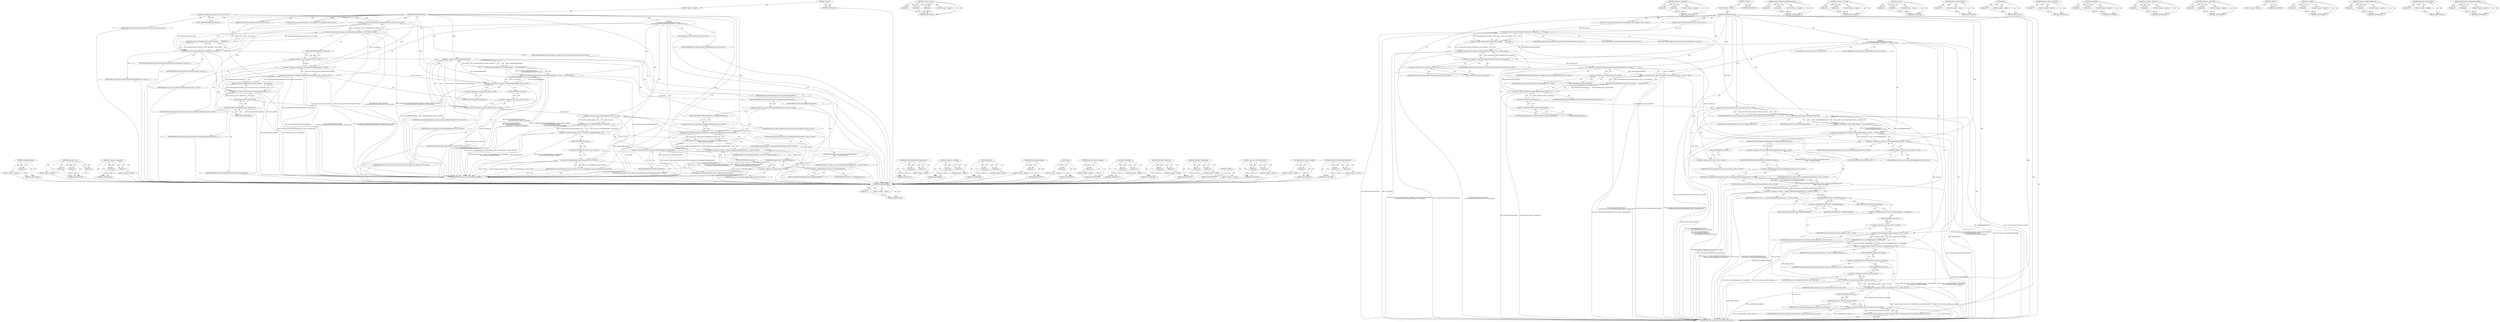 digraph "WebContents.FromRenderFrameHost" {
vulnerable_184 [label=<(METHOD,GetBubbleManager)>];
vulnerable_185 [label=<(PARAM,p1)>];
vulnerable_186 [label=<(BLOCK,&lt;empty&gt;,&lt;empty&gt;)>];
vulnerable_187 [label=<(METHOD_RETURN,ANY)>];
vulnerable_136 [label=<(METHOD,&lt;operator&gt;.new)>];
vulnerable_137 [label=<(PARAM,p1)>];
vulnerable_138 [label=<(PARAM,p2)>];
vulnerable_139 [label=<(PARAM,p3)>];
vulnerable_140 [label=<(BLOCK,&lt;empty&gt;,&lt;empty&gt;)>];
vulnerable_141 [label=<(METHOD_RETURN,ANY)>];
vulnerable_159 [label=<(METHOD,&lt;operator&gt;.assignment)>];
vulnerable_160 [label=<(PARAM,p1)>];
vulnerable_161 [label=<(PARAM,p2)>];
vulnerable_162 [label=<(BLOCK,&lt;empty&gt;,&lt;empty&gt;)>];
vulnerable_163 [label=<(METHOD_RETURN,ANY)>];
vulnerable_6 [label=<(METHOD,&lt;global&gt;)<SUB>1</SUB>>];
vulnerable_7 [label=<(BLOCK,&lt;empty&gt;,&lt;empty&gt;)<SUB>1</SUB>>];
vulnerable_8 [label=<(METHOD,RunBluetoothChooser)<SUB>1</SUB>>];
vulnerable_9 [label="<(PARAM,content::RenderFrameHost* frame)<SUB>2</SUB>>"];
vulnerable_10 [label="<(PARAM,const content::BluetoothChooser::EventHandler&amp; event_handler)<SUB>3</SUB>>"];
vulnerable_11 [label="<(BLOCK,{
  std::unique_ptr&lt;BluetoothChooserController&gt;...,{
  std::unique_ptr&lt;BluetoothChooserController&gt;...)<SUB>3</SUB>>"];
vulnerable_12 [label="<(&lt;operator&gt;.greaterThan,std::unique_ptr&lt;BluetoothChooserController&gt; blu...)<SUB>4</SUB>>"];
vulnerable_13 [label="<(&lt;operator&gt;.lessThan,std::unique_ptr&lt;BluetoothChooserController)<SUB>4</SUB>>"];
vulnerable_14 [label="<(&lt;operator&gt;.fieldAccess,std::unique_ptr)<SUB>4</SUB>>"];
vulnerable_15 [label="<(IDENTIFIER,std,std::unique_ptr&lt;BluetoothChooserController)<SUB>4</SUB>>"];
vulnerable_16 [label=<(FIELD_IDENTIFIER,unique_ptr,unique_ptr)<SUB>4</SUB>>];
vulnerable_17 [label="<(IDENTIFIER,BluetoothChooserController,std::unique_ptr&lt;BluetoothChooserController)<SUB>4</SUB>>"];
vulnerable_18 [label=<(bluetooth_chooser_controller,bluetooth_chooser_controller(
      new Bluetoo...)<SUB>4</SUB>>];
vulnerable_19 [label=<(&lt;operator&gt;.new,new BluetoothChooserController(frame, event_han...)<SUB>5</SUB>>];
vulnerable_20 [label=<(IDENTIFIER,BluetoothChooserController,new BluetoothChooserController(frame, event_han...)<SUB>5</SUB>>];
vulnerable_21 [label=<(IDENTIFIER,frame,new BluetoothChooserController(frame, event_han...)<SUB>5</SUB>>];
vulnerable_22 [label=<(IDENTIFIER,event_handler,new BluetoothChooserController(frame, event_han...)<SUB>5</SUB>>];
vulnerable_23 [label="<(&lt;operator&gt;.greaterThan,std::unique_ptr&lt;BluetoothChooserDesktop&gt; blueto...)<SUB>7</SUB>>"];
vulnerable_24 [label="<(&lt;operator&gt;.lessThan,std::unique_ptr&lt;BluetoothChooserDesktop)<SUB>7</SUB>>"];
vulnerable_25 [label="<(&lt;operator&gt;.fieldAccess,std::unique_ptr)<SUB>7</SUB>>"];
vulnerable_26 [label="<(IDENTIFIER,std,std::unique_ptr&lt;BluetoothChooserDesktop)<SUB>7</SUB>>"];
vulnerable_27 [label=<(FIELD_IDENTIFIER,unique_ptr,unique_ptr)<SUB>7</SUB>>];
vulnerable_28 [label="<(IDENTIFIER,BluetoothChooserDesktop,std::unique_ptr&lt;BluetoothChooserDesktop)<SUB>7</SUB>>"];
vulnerable_29 [label=<(bluetooth_chooser_desktop,bluetooth_chooser_desktop(
      new BluetoothC...)<SUB>7</SUB>>];
vulnerable_30 [label=<(&lt;operator&gt;.new,new BluetoothChooserDesktop(bluetooth_chooser_c...)<SUB>8</SUB>>];
vulnerable_31 [label=<(IDENTIFIER,BluetoothChooserDesktop,new BluetoothChooserDesktop(bluetooth_chooser_c...)<SUB>8</SUB>>];
vulnerable_32 [label=<(get,bluetooth_chooser_controller.get())<SUB>8</SUB>>];
vulnerable_33 [label=<(&lt;operator&gt;.fieldAccess,bluetooth_chooser_controller.get)<SUB>8</SUB>>];
vulnerable_34 [label=<(IDENTIFIER,bluetooth_chooser_controller,bluetooth_chooser_controller.get())<SUB>8</SUB>>];
vulnerable_35 [label=<(FIELD_IDENTIFIER,get,get)<SUB>8</SUB>>];
vulnerable_36 [label="<(&lt;operator&gt;.greaterThan,std::unique_ptr&lt;ChooserBubbleDelegate&gt; chooser_...)<SUB>10</SUB>>"];
vulnerable_37 [label="<(&lt;operator&gt;.lessThan,std::unique_ptr&lt;ChooserBubbleDelegate)<SUB>10</SUB>>"];
vulnerable_38 [label="<(&lt;operator&gt;.fieldAccess,std::unique_ptr)<SUB>10</SUB>>"];
vulnerable_39 [label="<(IDENTIFIER,std,std::unique_ptr&lt;ChooserBubbleDelegate)<SUB>10</SUB>>"];
vulnerable_40 [label=<(FIELD_IDENTIFIER,unique_ptr,unique_ptr)<SUB>10</SUB>>];
vulnerable_41 [label="<(IDENTIFIER,ChooserBubbleDelegate,std::unique_ptr&lt;ChooserBubbleDelegate)<SUB>10</SUB>>"];
vulnerable_42 [label=<(chooser_bubble_delegate,chooser_bubble_delegate(
      new ChooserBubbl...)<SUB>10</SUB>>];
vulnerable_43 [label=<(&lt;operator&gt;.new,new ChooserBubbleDelegate(frame,
              ...)<SUB>11</SUB>>];
vulnerable_44 [label=<(IDENTIFIER,ChooserBubbleDelegate,new ChooserBubbleDelegate(frame,
              ...)<SUB>11</SUB>>];
vulnerable_45 [label=<(IDENTIFIER,frame,new ChooserBubbleDelegate(frame,
              ...)<SUB>11</SUB>>];
vulnerable_46 [label="<(std.move,std::move(bluetooth_chooser_controller))<SUB>12</SUB>>"];
vulnerable_47 [label="<(&lt;operator&gt;.fieldAccess,std::move)<SUB>12</SUB>>"];
vulnerable_48 [label="<(IDENTIFIER,std,std::move(bluetooth_chooser_controller))<SUB>12</SUB>>"];
vulnerable_49 [label=<(FIELD_IDENTIFIER,move,move)<SUB>12</SUB>>];
vulnerable_50 [label="<(IDENTIFIER,bluetooth_chooser_controller,std::move(bluetooth_chooser_controller))<SUB>12</SUB>>"];
vulnerable_51 [label="<(LOCAL,Browser* browser: Browser*)<SUB>14</SUB>>"];
vulnerable_52 [label="<(&lt;operator&gt;.assignment,* browser = chrome::FindBrowserWithWebContents(...)<SUB>14</SUB>>"];
vulnerable_53 [label="<(IDENTIFIER,browser,* browser = chrome::FindBrowserWithWebContents(...)<SUB>14</SUB>>"];
vulnerable_54 [label="<(chrome.FindBrowserWithWebContents,chrome::FindBrowserWithWebContents(
       WebC...)<SUB>14</SUB>>"];
vulnerable_55 [label="<(&lt;operator&gt;.fieldAccess,chrome::FindBrowserWithWebContents)<SUB>14</SUB>>"];
vulnerable_56 [label="<(IDENTIFIER,chrome,chrome::FindBrowserWithWebContents(
       WebC...)<SUB>14</SUB>>"];
vulnerable_57 [label=<(FIELD_IDENTIFIER,FindBrowserWithWebContents,FindBrowserWithWebContents)<SUB>14</SUB>>];
vulnerable_58 [label="<(WebContents.FromRenderFrameHost,WebContents::FromRenderFrameHost(frame))<SUB>15</SUB>>"];
vulnerable_59 [label="<(&lt;operator&gt;.fieldAccess,WebContents::FromRenderFrameHost)<SUB>15</SUB>>"];
vulnerable_60 [label="<(IDENTIFIER,WebContents,WebContents::FromRenderFrameHost(frame))<SUB>15</SUB>>"];
vulnerable_61 [label=<(FIELD_IDENTIFIER,FromRenderFrameHost,FromRenderFrameHost)<SUB>15</SUB>>];
vulnerable_62 [label="<(IDENTIFIER,frame,WebContents::FromRenderFrameHost(frame))<SUB>15</SUB>>"];
vulnerable_63 [label="<(LOCAL,BubbleReference bubble_reference: BubbleReference)<SUB>16</SUB>>"];
vulnerable_64 [label=<(&lt;operator&gt;.assignment,bubble_reference = browser-&gt;GetBubbleManager()-...)<SUB>16</SUB>>];
vulnerable_65 [label=<(IDENTIFIER,bubble_reference,bubble_reference = browser-&gt;GetBubbleManager()-...)<SUB>16</SUB>>];
vulnerable_66 [label=<(ShowBubble,browser-&gt;GetBubbleManager()-&gt;ShowBubble(
      ...)<SUB>16</SUB>>];
vulnerable_67 [label=<(&lt;operator&gt;.indirectFieldAccess,browser-&gt;GetBubbleManager()-&gt;ShowBubble)<SUB>16</SUB>>];
vulnerable_68 [label=<(GetBubbleManager,browser-&gt;GetBubbleManager())<SUB>16</SUB>>];
vulnerable_69 [label=<(&lt;operator&gt;.indirectFieldAccess,browser-&gt;GetBubbleManager)<SUB>16</SUB>>];
vulnerable_70 [label=<(IDENTIFIER,browser,browser-&gt;GetBubbleManager())<SUB>16</SUB>>];
vulnerable_71 [label=<(FIELD_IDENTIFIER,GetBubbleManager,GetBubbleManager)<SUB>16</SUB>>];
vulnerable_72 [label=<(FIELD_IDENTIFIER,ShowBubble,ShowBubble)<SUB>16</SUB>>];
vulnerable_73 [label="<(std.move,std::move(chooser_bubble_delegate))<SUB>17</SUB>>"];
vulnerable_74 [label="<(&lt;operator&gt;.fieldAccess,std::move)<SUB>17</SUB>>"];
vulnerable_75 [label="<(IDENTIFIER,std,std::move(chooser_bubble_delegate))<SUB>17</SUB>>"];
vulnerable_76 [label=<(FIELD_IDENTIFIER,move,move)<SUB>17</SUB>>];
vulnerable_77 [label="<(IDENTIFIER,chooser_bubble_delegate,std::move(chooser_bubble_delegate))<SUB>17</SUB>>"];
vulnerable_78 [label="<(RETURN,return std::move(bluetooth_chooser_desktop);,return std::move(bluetooth_chooser_desktop);)<SUB>19</SUB>>"];
vulnerable_79 [label="<(std.move,std::move(bluetooth_chooser_desktop))<SUB>19</SUB>>"];
vulnerable_80 [label="<(&lt;operator&gt;.fieldAccess,std::move)<SUB>19</SUB>>"];
vulnerable_81 [label="<(IDENTIFIER,std,std::move(bluetooth_chooser_desktop))<SUB>19</SUB>>"];
vulnerable_82 [label=<(FIELD_IDENTIFIER,move,move)<SUB>19</SUB>>];
vulnerable_83 [label="<(IDENTIFIER,bluetooth_chooser_desktop,std::move(bluetooth_chooser_desktop))<SUB>19</SUB>>"];
vulnerable_84 [label=<(METHOD_RETURN,unique_ptr&lt;content.BluetoothChooser&gt;)<SUB>1</SUB>>];
vulnerable_86 [label=<(METHOD_RETURN,ANY)<SUB>1</SUB>>];
vulnerable_164 [label=<(METHOD,chrome.FindBrowserWithWebContents)>];
vulnerable_165 [label=<(PARAM,p1)>];
vulnerable_166 [label=<(PARAM,p2)>];
vulnerable_167 [label=<(BLOCK,&lt;empty&gt;,&lt;empty&gt;)>];
vulnerable_168 [label=<(METHOD_RETURN,ANY)>];
vulnerable_122 [label=<(METHOD,&lt;operator&gt;.lessThan)>];
vulnerable_123 [label=<(PARAM,p1)>];
vulnerable_124 [label=<(PARAM,p2)>];
vulnerable_125 [label=<(BLOCK,&lt;empty&gt;,&lt;empty&gt;)>];
vulnerable_126 [label=<(METHOD_RETURN,ANY)>];
vulnerable_154 [label=<(METHOD,std.move)>];
vulnerable_155 [label=<(PARAM,p1)>];
vulnerable_156 [label=<(PARAM,p2)>];
vulnerable_157 [label=<(BLOCK,&lt;empty&gt;,&lt;empty&gt;)>];
vulnerable_158 [label=<(METHOD_RETURN,ANY)>];
vulnerable_150 [label=<(METHOD,chooser_bubble_delegate)>];
vulnerable_151 [label=<(PARAM,p1)>];
vulnerable_152 [label=<(BLOCK,&lt;empty&gt;,&lt;empty&gt;)>];
vulnerable_153 [label=<(METHOD_RETURN,ANY)>];
vulnerable_146 [label=<(METHOD,get)>];
vulnerable_147 [label=<(PARAM,p1)>];
vulnerable_148 [label=<(BLOCK,&lt;empty&gt;,&lt;empty&gt;)>];
vulnerable_149 [label=<(METHOD_RETURN,ANY)>];
vulnerable_132 [label=<(METHOD,bluetooth_chooser_controller)>];
vulnerable_133 [label=<(PARAM,p1)>];
vulnerable_134 [label=<(BLOCK,&lt;empty&gt;,&lt;empty&gt;)>];
vulnerable_135 [label=<(METHOD_RETURN,ANY)>];
vulnerable_174 [label=<(METHOD,ShowBubble)>];
vulnerable_175 [label=<(PARAM,p1)>];
vulnerable_176 [label=<(PARAM,p2)>];
vulnerable_177 [label=<(BLOCK,&lt;empty&gt;,&lt;empty&gt;)>];
vulnerable_178 [label=<(METHOD_RETURN,ANY)>];
vulnerable_127 [label=<(METHOD,&lt;operator&gt;.fieldAccess)>];
vulnerable_128 [label=<(PARAM,p1)>];
vulnerable_129 [label=<(PARAM,p2)>];
vulnerable_130 [label=<(BLOCK,&lt;empty&gt;,&lt;empty&gt;)>];
vulnerable_131 [label=<(METHOD_RETURN,ANY)>];
vulnerable_117 [label=<(METHOD,&lt;operator&gt;.greaterThan)>];
vulnerable_118 [label=<(PARAM,p1)>];
vulnerable_119 [label=<(PARAM,p2)>];
vulnerable_120 [label=<(BLOCK,&lt;empty&gt;,&lt;empty&gt;)>];
vulnerable_121 [label=<(METHOD_RETURN,ANY)>];
vulnerable_111 [label=<(METHOD,&lt;global&gt;)<SUB>1</SUB>>];
vulnerable_112 [label=<(BLOCK,&lt;empty&gt;,&lt;empty&gt;)>];
vulnerable_113 [label=<(METHOD_RETURN,ANY)>];
vulnerable_179 [label=<(METHOD,&lt;operator&gt;.indirectFieldAccess)>];
vulnerable_180 [label=<(PARAM,p1)>];
vulnerable_181 [label=<(PARAM,p2)>];
vulnerable_182 [label=<(BLOCK,&lt;empty&gt;,&lt;empty&gt;)>];
vulnerable_183 [label=<(METHOD_RETURN,ANY)>];
vulnerable_142 [label=<(METHOD,bluetooth_chooser_desktop)>];
vulnerable_143 [label=<(PARAM,p1)>];
vulnerable_144 [label=<(BLOCK,&lt;empty&gt;,&lt;empty&gt;)>];
vulnerable_145 [label=<(METHOD_RETURN,ANY)>];
vulnerable_169 [label=<(METHOD,WebContents.FromRenderFrameHost)>];
vulnerable_170 [label=<(PARAM,p1)>];
vulnerable_171 [label=<(PARAM,p2)>];
vulnerable_172 [label=<(BLOCK,&lt;empty&gt;,&lt;empty&gt;)>];
vulnerable_173 [label=<(METHOD_RETURN,ANY)>];
fixed_193 [label=<(METHOD,GetBubbleManager)>];
fixed_194 [label=<(PARAM,p1)>];
fixed_195 [label=<(BLOCK,&lt;empty&gt;,&lt;empty&gt;)>];
fixed_196 [label=<(METHOD_RETURN,ANY)>];
fixed_145 [label=<(METHOD,&lt;operator&gt;.new)>];
fixed_146 [label=<(PARAM,p1)>];
fixed_147 [label=<(PARAM,p2)>];
fixed_148 [label=<(PARAM,p3)>];
fixed_149 [label=<(BLOCK,&lt;empty&gt;,&lt;empty&gt;)>];
fixed_150 [label=<(METHOD_RETURN,ANY)>];
fixed_168 [label=<(METHOD,&lt;operator&gt;.assignment)>];
fixed_169 [label=<(PARAM,p1)>];
fixed_170 [label=<(PARAM,p2)>];
fixed_171 [label=<(BLOCK,&lt;empty&gt;,&lt;empty&gt;)>];
fixed_172 [label=<(METHOD_RETURN,ANY)>];
fixed_6 [label=<(METHOD,&lt;global&gt;)<SUB>1</SUB>>];
fixed_7 [label=<(BLOCK,&lt;empty&gt;,&lt;empty&gt;)<SUB>1</SUB>>];
fixed_8 [label=<(METHOD,RunBluetoothChooser)<SUB>1</SUB>>];
fixed_9 [label="<(PARAM,content::RenderFrameHost* frame)<SUB>2</SUB>>"];
fixed_10 [label="<(PARAM,const content::BluetoothChooser::EventHandler&amp; event_handler)<SUB>3</SUB>>"];
fixed_11 [label="<(BLOCK,{
  std::unique_ptr&lt;BluetoothChooserController&gt;...,{
  std::unique_ptr&lt;BluetoothChooserController&gt;...)<SUB>3</SUB>>"];
fixed_12 [label="<(&lt;operator&gt;.greaterThan,std::unique_ptr&lt;BluetoothChooserController&gt; blu...)<SUB>4</SUB>>"];
fixed_13 [label="<(&lt;operator&gt;.lessThan,std::unique_ptr&lt;BluetoothChooserController)<SUB>4</SUB>>"];
fixed_14 [label="<(&lt;operator&gt;.fieldAccess,std::unique_ptr)<SUB>4</SUB>>"];
fixed_15 [label="<(IDENTIFIER,std,std::unique_ptr&lt;BluetoothChooserController)<SUB>4</SUB>>"];
fixed_16 [label=<(FIELD_IDENTIFIER,unique_ptr,unique_ptr)<SUB>4</SUB>>];
fixed_17 [label="<(IDENTIFIER,BluetoothChooserController,std::unique_ptr&lt;BluetoothChooserController)<SUB>4</SUB>>"];
fixed_18 [label=<(bluetooth_chooser_controller,bluetooth_chooser_controller(
      new Bluetoo...)<SUB>4</SUB>>];
fixed_19 [label=<(&lt;operator&gt;.new,new BluetoothChooserController(frame, event_han...)<SUB>5</SUB>>];
fixed_20 [label=<(IDENTIFIER,BluetoothChooserController,new BluetoothChooserController(frame, event_han...)<SUB>5</SUB>>];
fixed_21 [label=<(IDENTIFIER,frame,new BluetoothChooserController(frame, event_han...)<SUB>5</SUB>>];
fixed_22 [label=<(IDENTIFIER,event_handler,new BluetoothChooserController(frame, event_han...)<SUB>5</SUB>>];
fixed_23 [label="<(&lt;operator&gt;.greaterThan,std::unique_ptr&lt;BluetoothChooserDesktop&gt; blueto...)<SUB>7</SUB>>"];
fixed_24 [label="<(&lt;operator&gt;.lessThan,std::unique_ptr&lt;BluetoothChooserDesktop)<SUB>7</SUB>>"];
fixed_25 [label="<(&lt;operator&gt;.fieldAccess,std::unique_ptr)<SUB>7</SUB>>"];
fixed_26 [label="<(IDENTIFIER,std,std::unique_ptr&lt;BluetoothChooserDesktop)<SUB>7</SUB>>"];
fixed_27 [label=<(FIELD_IDENTIFIER,unique_ptr,unique_ptr)<SUB>7</SUB>>];
fixed_28 [label="<(IDENTIFIER,BluetoothChooserDesktop,std::unique_ptr&lt;BluetoothChooserDesktop)<SUB>7</SUB>>"];
fixed_29 [label=<(bluetooth_chooser_desktop,bluetooth_chooser_desktop(
      new BluetoothC...)<SUB>7</SUB>>];
fixed_30 [label=<(&lt;operator&gt;.new,new BluetoothChooserDesktop(bluetooth_chooser_c...)<SUB>8</SUB>>];
fixed_31 [label=<(IDENTIFIER,BluetoothChooserDesktop,new BluetoothChooserDesktop(bluetooth_chooser_c...)<SUB>8</SUB>>];
fixed_32 [label=<(get,bluetooth_chooser_controller.get())<SUB>8</SUB>>];
fixed_33 [label=<(&lt;operator&gt;.fieldAccess,bluetooth_chooser_controller.get)<SUB>8</SUB>>];
fixed_34 [label=<(IDENTIFIER,bluetooth_chooser_controller,bluetooth_chooser_controller.get())<SUB>8</SUB>>];
fixed_35 [label=<(FIELD_IDENTIFIER,get,get)<SUB>8</SUB>>];
fixed_36 [label="<(&lt;operator&gt;.greaterThan,std::unique_ptr&lt;ChooserBubbleDelegate&gt; chooser_...)<SUB>10</SUB>>"];
fixed_37 [label="<(&lt;operator&gt;.lessThan,std::unique_ptr&lt;ChooserBubbleDelegate)<SUB>10</SUB>>"];
fixed_38 [label="<(&lt;operator&gt;.fieldAccess,std::unique_ptr)<SUB>10</SUB>>"];
fixed_39 [label="<(IDENTIFIER,std,std::unique_ptr&lt;ChooserBubbleDelegate)<SUB>10</SUB>>"];
fixed_40 [label=<(FIELD_IDENTIFIER,unique_ptr,unique_ptr)<SUB>10</SUB>>];
fixed_41 [label="<(IDENTIFIER,ChooserBubbleDelegate,std::unique_ptr&lt;ChooserBubbleDelegate)<SUB>10</SUB>>"];
fixed_42 [label=<(chooser_bubble_delegate,chooser_bubble_delegate(
      new ChooserBubbl...)<SUB>10</SUB>>];
fixed_43 [label=<(&lt;operator&gt;.new,new ChooserBubbleDelegate(frame,
              ...)<SUB>11</SUB>>];
fixed_44 [label=<(IDENTIFIER,ChooserBubbleDelegate,new ChooserBubbleDelegate(frame,
              ...)<SUB>11</SUB>>];
fixed_45 [label=<(IDENTIFIER,frame,new ChooserBubbleDelegate(frame,
              ...)<SUB>11</SUB>>];
fixed_46 [label="<(std.move,std::move(bluetooth_chooser_controller))<SUB>12</SUB>>"];
fixed_47 [label="<(&lt;operator&gt;.fieldAccess,std::move)<SUB>12</SUB>>"];
fixed_48 [label="<(IDENTIFIER,std,std::move(bluetooth_chooser_controller))<SUB>12</SUB>>"];
fixed_49 [label=<(FIELD_IDENTIFIER,move,move)<SUB>12</SUB>>];
fixed_50 [label="<(IDENTIFIER,bluetooth_chooser_controller,std::move(bluetooth_chooser_controller))<SUB>12</SUB>>"];
fixed_51 [label="<(LOCAL,Browser* browser: Browser*)<SUB>14</SUB>>"];
fixed_52 [label="<(&lt;operator&gt;.assignment,* browser = chrome::FindBrowserWithWebContents(...)<SUB>14</SUB>>"];
fixed_53 [label="<(IDENTIFIER,browser,* browser = chrome::FindBrowserWithWebContents(...)<SUB>14</SUB>>"];
fixed_54 [label="<(chrome.FindBrowserWithWebContents,chrome::FindBrowserWithWebContents(
       WebC...)<SUB>14</SUB>>"];
fixed_55 [label="<(&lt;operator&gt;.fieldAccess,chrome::FindBrowserWithWebContents)<SUB>14</SUB>>"];
fixed_56 [label="<(IDENTIFIER,chrome,chrome::FindBrowserWithWebContents(
       WebC...)<SUB>14</SUB>>"];
fixed_57 [label=<(FIELD_IDENTIFIER,FindBrowserWithWebContents,FindBrowserWithWebContents)<SUB>14</SUB>>];
fixed_58 [label="<(WebContents.FromRenderFrameHost,WebContents::FromRenderFrameHost(frame))<SUB>15</SUB>>"];
fixed_59 [label="<(&lt;operator&gt;.fieldAccess,WebContents::FromRenderFrameHost)<SUB>15</SUB>>"];
fixed_60 [label="<(IDENTIFIER,WebContents,WebContents::FromRenderFrameHost(frame))<SUB>15</SUB>>"];
fixed_61 [label=<(FIELD_IDENTIFIER,FromRenderFrameHost,FromRenderFrameHost)<SUB>15</SUB>>];
fixed_62 [label="<(IDENTIFIER,frame,WebContents::FromRenderFrameHost(frame))<SUB>15</SUB>>"];
fixed_63 [label="<(LOCAL,BubbleReference bubble_reference: BubbleReference)<SUB>16</SUB>>"];
fixed_64 [label=<(&lt;operator&gt;.assignment,bubble_reference = browser-&gt;GetBubbleManager()-...)<SUB>16</SUB>>];
fixed_65 [label=<(IDENTIFIER,bubble_reference,bubble_reference = browser-&gt;GetBubbleManager()-...)<SUB>16</SUB>>];
fixed_66 [label=<(ShowBubble,browser-&gt;GetBubbleManager()-&gt;ShowBubble(
      ...)<SUB>16</SUB>>];
fixed_67 [label=<(&lt;operator&gt;.indirectFieldAccess,browser-&gt;GetBubbleManager()-&gt;ShowBubble)<SUB>16</SUB>>];
fixed_68 [label=<(GetBubbleManager,browser-&gt;GetBubbleManager())<SUB>16</SUB>>];
fixed_69 [label=<(&lt;operator&gt;.indirectFieldAccess,browser-&gt;GetBubbleManager)<SUB>16</SUB>>];
fixed_70 [label=<(IDENTIFIER,browser,browser-&gt;GetBubbleManager())<SUB>16</SUB>>];
fixed_71 [label=<(FIELD_IDENTIFIER,GetBubbleManager,GetBubbleManager)<SUB>16</SUB>>];
fixed_72 [label=<(FIELD_IDENTIFIER,ShowBubble,ShowBubble)<SUB>16</SUB>>];
fixed_73 [label="<(std.move,std::move(chooser_bubble_delegate))<SUB>17</SUB>>"];
fixed_74 [label="<(&lt;operator&gt;.fieldAccess,std::move)<SUB>17</SUB>>"];
fixed_75 [label="<(IDENTIFIER,std,std::move(chooser_bubble_delegate))<SUB>17</SUB>>"];
fixed_76 [label=<(FIELD_IDENTIFIER,move,move)<SUB>17</SUB>>];
fixed_77 [label="<(IDENTIFIER,chooser_bubble_delegate,std::move(chooser_bubble_delegate))<SUB>17</SUB>>"];
fixed_78 [label="<(set_bubble,bluetooth_chooser_desktop-&gt;set_bubble(std::move...)<SUB>18</SUB>>"];
fixed_79 [label=<(&lt;operator&gt;.indirectFieldAccess,bluetooth_chooser_desktop-&gt;set_bubble)<SUB>18</SUB>>];
fixed_80 [label="<(IDENTIFIER,bluetooth_chooser_desktop,bluetooth_chooser_desktop-&gt;set_bubble(std::move...)<SUB>18</SUB>>"];
fixed_81 [label=<(FIELD_IDENTIFIER,set_bubble,set_bubble)<SUB>18</SUB>>];
fixed_82 [label="<(std.move,std::move(bubble_reference))<SUB>18</SUB>>"];
fixed_83 [label="<(&lt;operator&gt;.fieldAccess,std::move)<SUB>18</SUB>>"];
fixed_84 [label="<(IDENTIFIER,std,std::move(bubble_reference))<SUB>18</SUB>>"];
fixed_85 [label=<(FIELD_IDENTIFIER,move,move)<SUB>18</SUB>>];
fixed_86 [label="<(IDENTIFIER,bubble_reference,std::move(bubble_reference))<SUB>18</SUB>>"];
fixed_87 [label="<(RETURN,return std::move(bluetooth_chooser_desktop);,return std::move(bluetooth_chooser_desktop);)<SUB>20</SUB>>"];
fixed_88 [label="<(std.move,std::move(bluetooth_chooser_desktop))<SUB>20</SUB>>"];
fixed_89 [label="<(&lt;operator&gt;.fieldAccess,std::move)<SUB>20</SUB>>"];
fixed_90 [label="<(IDENTIFIER,std,std::move(bluetooth_chooser_desktop))<SUB>20</SUB>>"];
fixed_91 [label=<(FIELD_IDENTIFIER,move,move)<SUB>20</SUB>>];
fixed_92 [label="<(IDENTIFIER,bluetooth_chooser_desktop,std::move(bluetooth_chooser_desktop))<SUB>20</SUB>>"];
fixed_93 [label=<(METHOD_RETURN,unique_ptr&lt;content.BluetoothChooser&gt;)<SUB>1</SUB>>];
fixed_95 [label=<(METHOD_RETURN,ANY)<SUB>1</SUB>>];
fixed_173 [label=<(METHOD,chrome.FindBrowserWithWebContents)>];
fixed_174 [label=<(PARAM,p1)>];
fixed_175 [label=<(PARAM,p2)>];
fixed_176 [label=<(BLOCK,&lt;empty&gt;,&lt;empty&gt;)>];
fixed_177 [label=<(METHOD_RETURN,ANY)>];
fixed_131 [label=<(METHOD,&lt;operator&gt;.lessThan)>];
fixed_132 [label=<(PARAM,p1)>];
fixed_133 [label=<(PARAM,p2)>];
fixed_134 [label=<(BLOCK,&lt;empty&gt;,&lt;empty&gt;)>];
fixed_135 [label=<(METHOD_RETURN,ANY)>];
fixed_163 [label=<(METHOD,std.move)>];
fixed_164 [label=<(PARAM,p1)>];
fixed_165 [label=<(PARAM,p2)>];
fixed_166 [label=<(BLOCK,&lt;empty&gt;,&lt;empty&gt;)>];
fixed_167 [label=<(METHOD_RETURN,ANY)>];
fixed_159 [label=<(METHOD,chooser_bubble_delegate)>];
fixed_160 [label=<(PARAM,p1)>];
fixed_161 [label=<(BLOCK,&lt;empty&gt;,&lt;empty&gt;)>];
fixed_162 [label=<(METHOD_RETURN,ANY)>];
fixed_155 [label=<(METHOD,get)>];
fixed_156 [label=<(PARAM,p1)>];
fixed_157 [label=<(BLOCK,&lt;empty&gt;,&lt;empty&gt;)>];
fixed_158 [label=<(METHOD_RETURN,ANY)>];
fixed_141 [label=<(METHOD,bluetooth_chooser_controller)>];
fixed_142 [label=<(PARAM,p1)>];
fixed_143 [label=<(BLOCK,&lt;empty&gt;,&lt;empty&gt;)>];
fixed_144 [label=<(METHOD_RETURN,ANY)>];
fixed_183 [label=<(METHOD,ShowBubble)>];
fixed_184 [label=<(PARAM,p1)>];
fixed_185 [label=<(PARAM,p2)>];
fixed_186 [label=<(BLOCK,&lt;empty&gt;,&lt;empty&gt;)>];
fixed_187 [label=<(METHOD_RETURN,ANY)>];
fixed_136 [label=<(METHOD,&lt;operator&gt;.fieldAccess)>];
fixed_137 [label=<(PARAM,p1)>];
fixed_138 [label=<(PARAM,p2)>];
fixed_139 [label=<(BLOCK,&lt;empty&gt;,&lt;empty&gt;)>];
fixed_140 [label=<(METHOD_RETURN,ANY)>];
fixed_126 [label=<(METHOD,&lt;operator&gt;.greaterThan)>];
fixed_127 [label=<(PARAM,p1)>];
fixed_128 [label=<(PARAM,p2)>];
fixed_129 [label=<(BLOCK,&lt;empty&gt;,&lt;empty&gt;)>];
fixed_130 [label=<(METHOD_RETURN,ANY)>];
fixed_120 [label=<(METHOD,&lt;global&gt;)<SUB>1</SUB>>];
fixed_121 [label=<(BLOCK,&lt;empty&gt;,&lt;empty&gt;)>];
fixed_122 [label=<(METHOD_RETURN,ANY)>];
fixed_197 [label=<(METHOD,set_bubble)>];
fixed_198 [label=<(PARAM,p1)>];
fixed_199 [label=<(PARAM,p2)>];
fixed_200 [label=<(BLOCK,&lt;empty&gt;,&lt;empty&gt;)>];
fixed_201 [label=<(METHOD_RETURN,ANY)>];
fixed_188 [label=<(METHOD,&lt;operator&gt;.indirectFieldAccess)>];
fixed_189 [label=<(PARAM,p1)>];
fixed_190 [label=<(PARAM,p2)>];
fixed_191 [label=<(BLOCK,&lt;empty&gt;,&lt;empty&gt;)>];
fixed_192 [label=<(METHOD_RETURN,ANY)>];
fixed_151 [label=<(METHOD,bluetooth_chooser_desktop)>];
fixed_152 [label=<(PARAM,p1)>];
fixed_153 [label=<(BLOCK,&lt;empty&gt;,&lt;empty&gt;)>];
fixed_154 [label=<(METHOD_RETURN,ANY)>];
fixed_178 [label=<(METHOD,WebContents.FromRenderFrameHost)>];
fixed_179 [label=<(PARAM,p1)>];
fixed_180 [label=<(PARAM,p2)>];
fixed_181 [label=<(BLOCK,&lt;empty&gt;,&lt;empty&gt;)>];
fixed_182 [label=<(METHOD_RETURN,ANY)>];
vulnerable_184 -> vulnerable_185  [key=0, label="AST: "];
vulnerable_184 -> vulnerable_185  [key=1, label="DDG: "];
vulnerable_184 -> vulnerable_186  [key=0, label="AST: "];
vulnerable_184 -> vulnerable_187  [key=0, label="AST: "];
vulnerable_184 -> vulnerable_187  [key=1, label="CFG: "];
vulnerable_185 -> vulnerable_187  [key=0, label="DDG: p1"];
vulnerable_186 -> fixed_193  [key=0];
vulnerable_187 -> fixed_193  [key=0];
vulnerable_136 -> vulnerable_137  [key=0, label="AST: "];
vulnerable_136 -> vulnerable_137  [key=1, label="DDG: "];
vulnerable_136 -> vulnerable_140  [key=0, label="AST: "];
vulnerable_136 -> vulnerable_138  [key=0, label="AST: "];
vulnerable_136 -> vulnerable_138  [key=1, label="DDG: "];
vulnerable_136 -> vulnerable_141  [key=0, label="AST: "];
vulnerable_136 -> vulnerable_141  [key=1, label="CFG: "];
vulnerable_136 -> vulnerable_139  [key=0, label="AST: "];
vulnerable_136 -> vulnerable_139  [key=1, label="DDG: "];
vulnerable_137 -> vulnerable_141  [key=0, label="DDG: p1"];
vulnerable_138 -> vulnerable_141  [key=0, label="DDG: p2"];
vulnerable_139 -> vulnerable_141  [key=0, label="DDG: p3"];
vulnerable_140 -> fixed_193  [key=0];
vulnerable_141 -> fixed_193  [key=0];
vulnerable_159 -> vulnerable_160  [key=0, label="AST: "];
vulnerable_159 -> vulnerable_160  [key=1, label="DDG: "];
vulnerable_159 -> vulnerable_162  [key=0, label="AST: "];
vulnerable_159 -> vulnerable_161  [key=0, label="AST: "];
vulnerable_159 -> vulnerable_161  [key=1, label="DDG: "];
vulnerable_159 -> vulnerable_163  [key=0, label="AST: "];
vulnerable_159 -> vulnerable_163  [key=1, label="CFG: "];
vulnerable_160 -> vulnerable_163  [key=0, label="DDG: p1"];
vulnerable_161 -> vulnerable_163  [key=0, label="DDG: p2"];
vulnerable_162 -> fixed_193  [key=0];
vulnerable_163 -> fixed_193  [key=0];
vulnerable_6 -> vulnerable_7  [key=0, label="AST: "];
vulnerable_6 -> vulnerable_86  [key=0, label="AST: "];
vulnerable_6 -> vulnerable_86  [key=1, label="CFG: "];
vulnerable_7 -> vulnerable_8  [key=0, label="AST: "];
vulnerable_8 -> vulnerable_9  [key=0, label="AST: "];
vulnerable_8 -> vulnerable_9  [key=1, label="DDG: "];
vulnerable_8 -> vulnerable_10  [key=0, label="AST: "];
vulnerable_8 -> vulnerable_10  [key=1, label="DDG: "];
vulnerable_8 -> vulnerable_11  [key=0, label="AST: "];
vulnerable_8 -> vulnerable_84  [key=0, label="AST: "];
vulnerable_8 -> vulnerable_16  [key=0, label="CFG: "];
vulnerable_8 -> vulnerable_13  [key=0, label="DDG: "];
vulnerable_8 -> vulnerable_24  [key=0, label="DDG: "];
vulnerable_8 -> vulnerable_37  [key=0, label="DDG: "];
vulnerable_8 -> vulnerable_79  [key=0, label="DDG: "];
vulnerable_8 -> vulnerable_19  [key=0, label="DDG: "];
vulnerable_8 -> vulnerable_30  [key=0, label="DDG: "];
vulnerable_8 -> vulnerable_43  [key=0, label="DDG: "];
vulnerable_8 -> vulnerable_58  [key=0, label="DDG: "];
vulnerable_8 -> vulnerable_73  [key=0, label="DDG: "];
vulnerable_8 -> vulnerable_46  [key=0, label="DDG: "];
vulnerable_9 -> vulnerable_19  [key=0, label="DDG: frame"];
vulnerable_10 -> vulnerable_19  [key=0, label="DDG: event_handler"];
vulnerable_11 -> vulnerable_12  [key=0, label="AST: "];
vulnerable_11 -> vulnerable_23  [key=0, label="AST: "];
vulnerable_11 -> vulnerable_36  [key=0, label="AST: "];
vulnerable_11 -> vulnerable_51  [key=0, label="AST: "];
vulnerable_11 -> vulnerable_52  [key=0, label="AST: "];
vulnerable_11 -> vulnerable_63  [key=0, label="AST: "];
vulnerable_11 -> vulnerable_64  [key=0, label="AST: "];
vulnerable_11 -> vulnerable_78  [key=0, label="AST: "];
vulnerable_12 -> vulnerable_13  [key=0, label="AST: "];
vulnerable_12 -> vulnerable_18  [key=0, label="AST: "];
vulnerable_12 -> vulnerable_27  [key=0, label="CFG: "];
vulnerable_12 -> vulnerable_84  [key=0, label="DDG: std::unique_ptr&lt;BluetoothChooserController"];
vulnerable_12 -> vulnerable_84  [key=1, label="DDG: bluetooth_chooser_controller(
      new BluetoothChooserController(frame, event_handler))"];
vulnerable_12 -> vulnerable_84  [key=2, label="DDG: std::unique_ptr&lt;BluetoothChooserController&gt; bluetooth_chooser_controller(
      new BluetoothChooserController(frame, event_handler))"];
vulnerable_13 -> vulnerable_14  [key=0, label="AST: "];
vulnerable_13 -> vulnerable_17  [key=0, label="AST: "];
vulnerable_13 -> vulnerable_19  [key=0, label="CFG: "];
vulnerable_13 -> vulnerable_19  [key=1, label="DDG: BluetoothChooserController"];
vulnerable_13 -> vulnerable_12  [key=0, label="DDG: std::unique_ptr"];
vulnerable_13 -> vulnerable_12  [key=1, label="DDG: BluetoothChooserController"];
vulnerable_13 -> vulnerable_24  [key=0, label="DDG: std::unique_ptr"];
vulnerable_14 -> vulnerable_15  [key=0, label="AST: "];
vulnerable_14 -> vulnerable_16  [key=0, label="AST: "];
vulnerable_14 -> vulnerable_13  [key=0, label="CFG: "];
vulnerable_15 -> fixed_193  [key=0];
vulnerable_16 -> vulnerable_14  [key=0, label="CFG: "];
vulnerable_17 -> fixed_193  [key=0];
vulnerable_18 -> vulnerable_19  [key=0, label="AST: "];
vulnerable_18 -> vulnerable_12  [key=0, label="CFG: "];
vulnerable_18 -> vulnerable_12  [key=1, label="DDG: new BluetoothChooserController(frame, event_handler)"];
vulnerable_18 -> vulnerable_84  [key=0, label="DDG: new BluetoothChooserController(frame, event_handler)"];
vulnerable_19 -> vulnerable_20  [key=0, label="AST: "];
vulnerable_19 -> vulnerable_21  [key=0, label="AST: "];
vulnerable_19 -> vulnerable_22  [key=0, label="AST: "];
vulnerable_19 -> vulnerable_18  [key=0, label="CFG: "];
vulnerable_19 -> vulnerable_18  [key=1, label="DDG: BluetoothChooserController"];
vulnerable_19 -> vulnerable_18  [key=2, label="DDG: frame"];
vulnerable_19 -> vulnerable_18  [key=3, label="DDG: event_handler"];
vulnerable_19 -> vulnerable_84  [key=0, label="DDG: BluetoothChooserController"];
vulnerable_19 -> vulnerable_84  [key=1, label="DDG: event_handler"];
vulnerable_19 -> vulnerable_43  [key=0, label="DDG: frame"];
vulnerable_20 -> fixed_193  [key=0];
vulnerable_21 -> fixed_193  [key=0];
vulnerable_22 -> fixed_193  [key=0];
vulnerable_23 -> vulnerable_24  [key=0, label="AST: "];
vulnerable_23 -> vulnerable_29  [key=0, label="AST: "];
vulnerable_23 -> vulnerable_40  [key=0, label="CFG: "];
vulnerable_23 -> vulnerable_84  [key=0, label="DDG: std::unique_ptr&lt;BluetoothChooserDesktop"];
vulnerable_23 -> vulnerable_84  [key=1, label="DDG: bluetooth_chooser_desktop(
      new BluetoothChooserDesktop(bluetooth_chooser_controller.get()))"];
vulnerable_23 -> vulnerable_84  [key=2, label="DDG: std::unique_ptr&lt;BluetoothChooserDesktop&gt; bluetooth_chooser_desktop(
      new BluetoothChooserDesktop(bluetooth_chooser_controller.get()))"];
vulnerable_24 -> vulnerable_25  [key=0, label="AST: "];
vulnerable_24 -> vulnerable_28  [key=0, label="AST: "];
vulnerable_24 -> vulnerable_35  [key=0, label="CFG: "];
vulnerable_24 -> vulnerable_23  [key=0, label="DDG: std::unique_ptr"];
vulnerable_24 -> vulnerable_23  [key=1, label="DDG: BluetoothChooserDesktop"];
vulnerable_24 -> vulnerable_37  [key=0, label="DDG: std::unique_ptr"];
vulnerable_24 -> vulnerable_30  [key=0, label="DDG: BluetoothChooserDesktop"];
vulnerable_25 -> vulnerable_26  [key=0, label="AST: "];
vulnerable_25 -> vulnerable_27  [key=0, label="AST: "];
vulnerable_25 -> vulnerable_24  [key=0, label="CFG: "];
vulnerable_26 -> fixed_193  [key=0];
vulnerable_27 -> vulnerable_25  [key=0, label="CFG: "];
vulnerable_28 -> fixed_193  [key=0];
vulnerable_29 -> vulnerable_30  [key=0, label="AST: "];
vulnerable_29 -> vulnerable_23  [key=0, label="CFG: "];
vulnerable_29 -> vulnerable_23  [key=1, label="DDG: new BluetoothChooserDesktop(bluetooth_chooser_controller.get())"];
vulnerable_29 -> vulnerable_84  [key=0, label="DDG: new BluetoothChooserDesktop(bluetooth_chooser_controller.get())"];
vulnerable_30 -> vulnerable_31  [key=0, label="AST: "];
vulnerable_30 -> vulnerable_32  [key=0, label="AST: "];
vulnerable_30 -> vulnerable_29  [key=0, label="CFG: "];
vulnerable_30 -> vulnerable_29  [key=1, label="DDG: BluetoothChooserDesktop"];
vulnerable_30 -> vulnerable_29  [key=2, label="DDG: bluetooth_chooser_controller.get()"];
vulnerable_30 -> vulnerable_84  [key=0, label="DDG: BluetoothChooserDesktop"];
vulnerable_30 -> vulnerable_84  [key=1, label="DDG: bluetooth_chooser_controller.get()"];
vulnerable_31 -> fixed_193  [key=0];
vulnerable_32 -> vulnerable_33  [key=0, label="AST: "];
vulnerable_32 -> vulnerable_30  [key=0, label="CFG: "];
vulnerable_32 -> vulnerable_30  [key=1, label="DDG: bluetooth_chooser_controller.get"];
vulnerable_32 -> vulnerable_46  [key=0, label="DDG: bluetooth_chooser_controller.get"];
vulnerable_33 -> vulnerable_34  [key=0, label="AST: "];
vulnerable_33 -> vulnerable_35  [key=0, label="AST: "];
vulnerable_33 -> vulnerable_32  [key=0, label="CFG: "];
vulnerable_34 -> fixed_193  [key=0];
vulnerable_35 -> vulnerable_33  [key=0, label="CFG: "];
vulnerable_36 -> vulnerable_37  [key=0, label="AST: "];
vulnerable_36 -> vulnerable_42  [key=0, label="AST: "];
vulnerable_36 -> vulnerable_57  [key=0, label="CFG: "];
vulnerable_36 -> vulnerable_84  [key=0, label="DDG: std::unique_ptr&lt;ChooserBubbleDelegate"];
vulnerable_36 -> vulnerable_84  [key=1, label="DDG: chooser_bubble_delegate(
      new ChooserBubbleDelegate(frame,
                                std::move(bluetooth_chooser_controller)))"];
vulnerable_36 -> vulnerable_84  [key=2, label="DDG: std::unique_ptr&lt;ChooserBubbleDelegate&gt; chooser_bubble_delegate(
      new ChooserBubbleDelegate(frame,
                                std::move(bluetooth_chooser_controller)))"];
vulnerable_37 -> vulnerable_38  [key=0, label="AST: "];
vulnerable_37 -> vulnerable_41  [key=0, label="AST: "];
vulnerable_37 -> vulnerable_49  [key=0, label="CFG: "];
vulnerable_37 -> vulnerable_84  [key=0, label="DDG: std::unique_ptr"];
vulnerable_37 -> vulnerable_36  [key=0, label="DDG: std::unique_ptr"];
vulnerable_37 -> vulnerable_36  [key=1, label="DDG: ChooserBubbleDelegate"];
vulnerable_37 -> vulnerable_43  [key=0, label="DDG: ChooserBubbleDelegate"];
vulnerable_38 -> vulnerable_39  [key=0, label="AST: "];
vulnerable_38 -> vulnerable_40  [key=0, label="AST: "];
vulnerable_38 -> vulnerable_37  [key=0, label="CFG: "];
vulnerable_39 -> fixed_193  [key=0];
vulnerable_40 -> vulnerable_38  [key=0, label="CFG: "];
vulnerable_41 -> fixed_193  [key=0];
vulnerable_42 -> vulnerable_43  [key=0, label="AST: "];
vulnerable_42 -> vulnerable_36  [key=0, label="CFG: "];
vulnerable_42 -> vulnerable_36  [key=1, label="DDG: new ChooserBubbleDelegate(frame,
                                std::move(bluetooth_chooser_controller))"];
vulnerable_42 -> vulnerable_84  [key=0, label="DDG: new ChooserBubbleDelegate(frame,
                                std::move(bluetooth_chooser_controller))"];
vulnerable_43 -> vulnerable_44  [key=0, label="AST: "];
vulnerable_43 -> vulnerable_45  [key=0, label="AST: "];
vulnerable_43 -> vulnerable_46  [key=0, label="AST: "];
vulnerable_43 -> vulnerable_42  [key=0, label="CFG: "];
vulnerable_43 -> vulnerable_42  [key=1, label="DDG: ChooserBubbleDelegate"];
vulnerable_43 -> vulnerable_42  [key=2, label="DDG: frame"];
vulnerable_43 -> vulnerable_42  [key=3, label="DDG: std::move(bluetooth_chooser_controller)"];
vulnerable_43 -> vulnerable_84  [key=0, label="DDG: ChooserBubbleDelegate"];
vulnerable_43 -> vulnerable_84  [key=1, label="DDG: std::move(bluetooth_chooser_controller)"];
vulnerable_43 -> vulnerable_58  [key=0, label="DDG: frame"];
vulnerable_44 -> fixed_193  [key=0];
vulnerable_45 -> fixed_193  [key=0];
vulnerable_46 -> vulnerable_47  [key=0, label="AST: "];
vulnerable_46 -> vulnerable_50  [key=0, label="AST: "];
vulnerable_46 -> vulnerable_43  [key=0, label="CFG: "];
vulnerable_46 -> vulnerable_43  [key=1, label="DDG: std::move"];
vulnerable_46 -> vulnerable_43  [key=2, label="DDG: bluetooth_chooser_controller"];
vulnerable_46 -> vulnerable_84  [key=0, label="DDG: bluetooth_chooser_controller"];
vulnerable_46 -> vulnerable_73  [key=0, label="DDG: std::move"];
vulnerable_47 -> vulnerable_48  [key=0, label="AST: "];
vulnerable_47 -> vulnerable_49  [key=0, label="AST: "];
vulnerable_47 -> vulnerable_46  [key=0, label="CFG: "];
vulnerable_48 -> fixed_193  [key=0];
vulnerable_49 -> vulnerable_47  [key=0, label="CFG: "];
vulnerable_50 -> fixed_193  [key=0];
vulnerable_51 -> fixed_193  [key=0];
vulnerable_52 -> vulnerable_53  [key=0, label="AST: "];
vulnerable_52 -> vulnerable_54  [key=0, label="AST: "];
vulnerable_52 -> vulnerable_71  [key=0, label="CFG: "];
vulnerable_52 -> vulnerable_84  [key=0, label="DDG: browser"];
vulnerable_52 -> vulnerable_84  [key=1, label="DDG: chrome::FindBrowserWithWebContents(
       WebContents::FromRenderFrameHost(frame))"];
vulnerable_52 -> vulnerable_84  [key=2, label="DDG: * browser = chrome::FindBrowserWithWebContents(
       WebContents::FromRenderFrameHost(frame))"];
vulnerable_52 -> vulnerable_68  [key=0, label="DDG: browser"];
vulnerable_53 -> fixed_193  [key=0];
vulnerable_54 -> vulnerable_55  [key=0, label="AST: "];
vulnerable_54 -> vulnerable_58  [key=0, label="AST: "];
vulnerable_54 -> vulnerable_52  [key=0, label="CFG: "];
vulnerable_54 -> vulnerable_52  [key=1, label="DDG: chrome::FindBrowserWithWebContents"];
vulnerable_54 -> vulnerable_52  [key=2, label="DDG: WebContents::FromRenderFrameHost(frame)"];
vulnerable_54 -> vulnerable_84  [key=0, label="DDG: chrome::FindBrowserWithWebContents"];
vulnerable_54 -> vulnerable_84  [key=1, label="DDG: WebContents::FromRenderFrameHost(frame)"];
vulnerable_55 -> vulnerable_56  [key=0, label="AST: "];
vulnerable_55 -> vulnerable_57  [key=0, label="AST: "];
vulnerable_55 -> vulnerable_61  [key=0, label="CFG: "];
vulnerable_56 -> fixed_193  [key=0];
vulnerable_57 -> vulnerable_55  [key=0, label="CFG: "];
vulnerable_58 -> vulnerable_59  [key=0, label="AST: "];
vulnerable_58 -> vulnerable_62  [key=0, label="AST: "];
vulnerable_58 -> vulnerable_54  [key=0, label="CFG: "];
vulnerable_58 -> vulnerable_54  [key=1, label="DDG: WebContents::FromRenderFrameHost"];
vulnerable_58 -> vulnerable_54  [key=2, label="DDG: frame"];
vulnerable_58 -> vulnerable_84  [key=0, label="DDG: WebContents::FromRenderFrameHost"];
vulnerable_58 -> vulnerable_84  [key=1, label="DDG: frame"];
vulnerable_59 -> vulnerable_60  [key=0, label="AST: "];
vulnerable_59 -> vulnerable_61  [key=0, label="AST: "];
vulnerable_59 -> vulnerable_58  [key=0, label="CFG: "];
vulnerable_60 -> fixed_193  [key=0];
vulnerable_61 -> vulnerable_59  [key=0, label="CFG: "];
vulnerable_62 -> fixed_193  [key=0];
vulnerable_63 -> fixed_193  [key=0];
vulnerable_64 -> vulnerable_65  [key=0, label="AST: "];
vulnerable_64 -> vulnerable_66  [key=0, label="AST: "];
vulnerable_64 -> vulnerable_82  [key=0, label="CFG: "];
vulnerable_64 -> vulnerable_84  [key=0, label="DDG: bubble_reference"];
vulnerable_64 -> vulnerable_84  [key=1, label="DDG: browser-&gt;GetBubbleManager()-&gt;ShowBubble(
       std::move(chooser_bubble_delegate))"];
vulnerable_64 -> vulnerable_84  [key=2, label="DDG: bubble_reference = browser-&gt;GetBubbleManager()-&gt;ShowBubble(
       std::move(chooser_bubble_delegate))"];
vulnerable_65 -> fixed_193  [key=0];
vulnerable_66 -> vulnerable_67  [key=0, label="AST: "];
vulnerable_66 -> vulnerable_73  [key=0, label="AST: "];
vulnerable_66 -> vulnerable_64  [key=0, label="CFG: "];
vulnerable_66 -> vulnerable_64  [key=1, label="DDG: browser-&gt;GetBubbleManager()-&gt;ShowBubble"];
vulnerable_66 -> vulnerable_64  [key=2, label="DDG: std::move(chooser_bubble_delegate)"];
vulnerable_66 -> vulnerable_84  [key=0, label="DDG: browser-&gt;GetBubbleManager()-&gt;ShowBubble"];
vulnerable_66 -> vulnerable_84  [key=1, label="DDG: std::move(chooser_bubble_delegate)"];
vulnerable_67 -> vulnerable_68  [key=0, label="AST: "];
vulnerable_67 -> vulnerable_72  [key=0, label="AST: "];
vulnerable_67 -> vulnerable_76  [key=0, label="CFG: "];
vulnerable_68 -> vulnerable_69  [key=0, label="AST: "];
vulnerable_68 -> vulnerable_72  [key=0, label="CFG: "];
vulnerable_68 -> vulnerable_84  [key=0, label="DDG: browser-&gt;GetBubbleManager"];
vulnerable_69 -> vulnerable_70  [key=0, label="AST: "];
vulnerable_69 -> vulnerable_71  [key=0, label="AST: "];
vulnerable_69 -> vulnerable_68  [key=0, label="CFG: "];
vulnerable_70 -> fixed_193  [key=0];
vulnerable_71 -> vulnerable_69  [key=0, label="CFG: "];
vulnerable_72 -> vulnerable_67  [key=0, label="CFG: "];
vulnerable_73 -> vulnerable_74  [key=0, label="AST: "];
vulnerable_73 -> vulnerable_77  [key=0, label="AST: "];
vulnerable_73 -> vulnerable_66  [key=0, label="CFG: "];
vulnerable_73 -> vulnerable_66  [key=1, label="DDG: std::move"];
vulnerable_73 -> vulnerable_66  [key=2, label="DDG: chooser_bubble_delegate"];
vulnerable_73 -> vulnerable_84  [key=0, label="DDG: chooser_bubble_delegate"];
vulnerable_73 -> vulnerable_79  [key=0, label="DDG: std::move"];
vulnerable_74 -> vulnerable_75  [key=0, label="AST: "];
vulnerable_74 -> vulnerable_76  [key=0, label="AST: "];
vulnerable_74 -> vulnerable_73  [key=0, label="CFG: "];
vulnerable_75 -> fixed_193  [key=0];
vulnerable_76 -> vulnerable_74  [key=0, label="CFG: "];
vulnerable_77 -> fixed_193  [key=0];
vulnerable_78 -> vulnerable_79  [key=0, label="AST: "];
vulnerable_78 -> vulnerable_84  [key=0, label="CFG: "];
vulnerable_78 -> vulnerable_84  [key=1, label="DDG: &lt;RET&gt;"];
vulnerable_79 -> vulnerable_80  [key=0, label="AST: "];
vulnerable_79 -> vulnerable_83  [key=0, label="AST: "];
vulnerable_79 -> vulnerable_78  [key=0, label="CFG: "];
vulnerable_79 -> vulnerable_78  [key=1, label="DDG: std::move(bluetooth_chooser_desktop)"];
vulnerable_79 -> vulnerable_84  [key=0, label="DDG: std::move"];
vulnerable_79 -> vulnerable_84  [key=1, label="DDG: bluetooth_chooser_desktop"];
vulnerable_79 -> vulnerable_84  [key=2, label="DDG: std::move(bluetooth_chooser_desktop)"];
vulnerable_80 -> vulnerable_81  [key=0, label="AST: "];
vulnerable_80 -> vulnerable_82  [key=0, label="AST: "];
vulnerable_80 -> vulnerable_79  [key=0, label="CFG: "];
vulnerable_81 -> fixed_193  [key=0];
vulnerable_82 -> vulnerable_80  [key=0, label="CFG: "];
vulnerable_83 -> fixed_193  [key=0];
vulnerable_84 -> fixed_193  [key=0];
vulnerable_86 -> fixed_193  [key=0];
vulnerable_164 -> vulnerable_165  [key=0, label="AST: "];
vulnerable_164 -> vulnerable_165  [key=1, label="DDG: "];
vulnerable_164 -> vulnerable_167  [key=0, label="AST: "];
vulnerable_164 -> vulnerable_166  [key=0, label="AST: "];
vulnerable_164 -> vulnerable_166  [key=1, label="DDG: "];
vulnerable_164 -> vulnerable_168  [key=0, label="AST: "];
vulnerable_164 -> vulnerable_168  [key=1, label="CFG: "];
vulnerable_165 -> vulnerable_168  [key=0, label="DDG: p1"];
vulnerable_166 -> vulnerable_168  [key=0, label="DDG: p2"];
vulnerable_167 -> fixed_193  [key=0];
vulnerable_168 -> fixed_193  [key=0];
vulnerable_122 -> vulnerable_123  [key=0, label="AST: "];
vulnerable_122 -> vulnerable_123  [key=1, label="DDG: "];
vulnerable_122 -> vulnerable_125  [key=0, label="AST: "];
vulnerable_122 -> vulnerable_124  [key=0, label="AST: "];
vulnerable_122 -> vulnerable_124  [key=1, label="DDG: "];
vulnerable_122 -> vulnerable_126  [key=0, label="AST: "];
vulnerable_122 -> vulnerable_126  [key=1, label="CFG: "];
vulnerable_123 -> vulnerable_126  [key=0, label="DDG: p1"];
vulnerable_124 -> vulnerable_126  [key=0, label="DDG: p2"];
vulnerable_125 -> fixed_193  [key=0];
vulnerable_126 -> fixed_193  [key=0];
vulnerable_154 -> vulnerable_155  [key=0, label="AST: "];
vulnerable_154 -> vulnerable_155  [key=1, label="DDG: "];
vulnerable_154 -> vulnerable_157  [key=0, label="AST: "];
vulnerable_154 -> vulnerable_156  [key=0, label="AST: "];
vulnerable_154 -> vulnerable_156  [key=1, label="DDG: "];
vulnerable_154 -> vulnerable_158  [key=0, label="AST: "];
vulnerable_154 -> vulnerable_158  [key=1, label="CFG: "];
vulnerable_155 -> vulnerable_158  [key=0, label="DDG: p1"];
vulnerable_156 -> vulnerable_158  [key=0, label="DDG: p2"];
vulnerable_157 -> fixed_193  [key=0];
vulnerable_158 -> fixed_193  [key=0];
vulnerable_150 -> vulnerable_151  [key=0, label="AST: "];
vulnerable_150 -> vulnerable_151  [key=1, label="DDG: "];
vulnerable_150 -> vulnerable_152  [key=0, label="AST: "];
vulnerable_150 -> vulnerable_153  [key=0, label="AST: "];
vulnerable_150 -> vulnerable_153  [key=1, label="CFG: "];
vulnerable_151 -> vulnerable_153  [key=0, label="DDG: p1"];
vulnerable_152 -> fixed_193  [key=0];
vulnerable_153 -> fixed_193  [key=0];
vulnerable_146 -> vulnerable_147  [key=0, label="AST: "];
vulnerable_146 -> vulnerable_147  [key=1, label="DDG: "];
vulnerable_146 -> vulnerable_148  [key=0, label="AST: "];
vulnerable_146 -> vulnerable_149  [key=0, label="AST: "];
vulnerable_146 -> vulnerable_149  [key=1, label="CFG: "];
vulnerable_147 -> vulnerable_149  [key=0, label="DDG: p1"];
vulnerable_148 -> fixed_193  [key=0];
vulnerable_149 -> fixed_193  [key=0];
vulnerable_132 -> vulnerable_133  [key=0, label="AST: "];
vulnerable_132 -> vulnerable_133  [key=1, label="DDG: "];
vulnerable_132 -> vulnerable_134  [key=0, label="AST: "];
vulnerable_132 -> vulnerable_135  [key=0, label="AST: "];
vulnerable_132 -> vulnerable_135  [key=1, label="CFG: "];
vulnerable_133 -> vulnerable_135  [key=0, label="DDG: p1"];
vulnerable_134 -> fixed_193  [key=0];
vulnerable_135 -> fixed_193  [key=0];
vulnerable_174 -> vulnerable_175  [key=0, label="AST: "];
vulnerable_174 -> vulnerable_175  [key=1, label="DDG: "];
vulnerable_174 -> vulnerable_177  [key=0, label="AST: "];
vulnerable_174 -> vulnerable_176  [key=0, label="AST: "];
vulnerable_174 -> vulnerable_176  [key=1, label="DDG: "];
vulnerable_174 -> vulnerable_178  [key=0, label="AST: "];
vulnerable_174 -> vulnerable_178  [key=1, label="CFG: "];
vulnerable_175 -> vulnerable_178  [key=0, label="DDG: p1"];
vulnerable_176 -> vulnerable_178  [key=0, label="DDG: p2"];
vulnerable_177 -> fixed_193  [key=0];
vulnerable_178 -> fixed_193  [key=0];
vulnerable_127 -> vulnerable_128  [key=0, label="AST: "];
vulnerable_127 -> vulnerable_128  [key=1, label="DDG: "];
vulnerable_127 -> vulnerable_130  [key=0, label="AST: "];
vulnerable_127 -> vulnerable_129  [key=0, label="AST: "];
vulnerable_127 -> vulnerable_129  [key=1, label="DDG: "];
vulnerable_127 -> vulnerable_131  [key=0, label="AST: "];
vulnerable_127 -> vulnerable_131  [key=1, label="CFG: "];
vulnerable_128 -> vulnerable_131  [key=0, label="DDG: p1"];
vulnerable_129 -> vulnerable_131  [key=0, label="DDG: p2"];
vulnerable_130 -> fixed_193  [key=0];
vulnerable_131 -> fixed_193  [key=0];
vulnerable_117 -> vulnerable_118  [key=0, label="AST: "];
vulnerable_117 -> vulnerable_118  [key=1, label="DDG: "];
vulnerable_117 -> vulnerable_120  [key=0, label="AST: "];
vulnerable_117 -> vulnerable_119  [key=0, label="AST: "];
vulnerable_117 -> vulnerable_119  [key=1, label="DDG: "];
vulnerable_117 -> vulnerable_121  [key=0, label="AST: "];
vulnerable_117 -> vulnerable_121  [key=1, label="CFG: "];
vulnerable_118 -> vulnerable_121  [key=0, label="DDG: p1"];
vulnerable_119 -> vulnerable_121  [key=0, label="DDG: p2"];
vulnerable_120 -> fixed_193  [key=0];
vulnerable_121 -> fixed_193  [key=0];
vulnerable_111 -> vulnerable_112  [key=0, label="AST: "];
vulnerable_111 -> vulnerable_113  [key=0, label="AST: "];
vulnerable_111 -> vulnerable_113  [key=1, label="CFG: "];
vulnerable_112 -> fixed_193  [key=0];
vulnerable_113 -> fixed_193  [key=0];
vulnerable_179 -> vulnerable_180  [key=0, label="AST: "];
vulnerable_179 -> vulnerable_180  [key=1, label="DDG: "];
vulnerable_179 -> vulnerable_182  [key=0, label="AST: "];
vulnerable_179 -> vulnerable_181  [key=0, label="AST: "];
vulnerable_179 -> vulnerable_181  [key=1, label="DDG: "];
vulnerable_179 -> vulnerable_183  [key=0, label="AST: "];
vulnerable_179 -> vulnerable_183  [key=1, label="CFG: "];
vulnerable_180 -> vulnerable_183  [key=0, label="DDG: p1"];
vulnerable_181 -> vulnerable_183  [key=0, label="DDG: p2"];
vulnerable_182 -> fixed_193  [key=0];
vulnerable_183 -> fixed_193  [key=0];
vulnerable_142 -> vulnerable_143  [key=0, label="AST: "];
vulnerable_142 -> vulnerable_143  [key=1, label="DDG: "];
vulnerable_142 -> vulnerable_144  [key=0, label="AST: "];
vulnerable_142 -> vulnerable_145  [key=0, label="AST: "];
vulnerable_142 -> vulnerable_145  [key=1, label="CFG: "];
vulnerable_143 -> vulnerable_145  [key=0, label="DDG: p1"];
vulnerable_144 -> fixed_193  [key=0];
vulnerable_145 -> fixed_193  [key=0];
vulnerable_169 -> vulnerable_170  [key=0, label="AST: "];
vulnerable_169 -> vulnerable_170  [key=1, label="DDG: "];
vulnerable_169 -> vulnerable_172  [key=0, label="AST: "];
vulnerable_169 -> vulnerable_171  [key=0, label="AST: "];
vulnerable_169 -> vulnerable_171  [key=1, label="DDG: "];
vulnerable_169 -> vulnerable_173  [key=0, label="AST: "];
vulnerable_169 -> vulnerable_173  [key=1, label="CFG: "];
vulnerable_170 -> vulnerable_173  [key=0, label="DDG: p1"];
vulnerable_171 -> vulnerable_173  [key=0, label="DDG: p2"];
vulnerable_172 -> fixed_193  [key=0];
vulnerable_173 -> fixed_193  [key=0];
fixed_193 -> fixed_194  [key=0, label="AST: "];
fixed_193 -> fixed_194  [key=1, label="DDG: "];
fixed_193 -> fixed_195  [key=0, label="AST: "];
fixed_193 -> fixed_196  [key=0, label="AST: "];
fixed_193 -> fixed_196  [key=1, label="CFG: "];
fixed_194 -> fixed_196  [key=0, label="DDG: p1"];
fixed_145 -> fixed_146  [key=0, label="AST: "];
fixed_145 -> fixed_146  [key=1, label="DDG: "];
fixed_145 -> fixed_149  [key=0, label="AST: "];
fixed_145 -> fixed_147  [key=0, label="AST: "];
fixed_145 -> fixed_147  [key=1, label="DDG: "];
fixed_145 -> fixed_150  [key=0, label="AST: "];
fixed_145 -> fixed_150  [key=1, label="CFG: "];
fixed_145 -> fixed_148  [key=0, label="AST: "];
fixed_145 -> fixed_148  [key=1, label="DDG: "];
fixed_146 -> fixed_150  [key=0, label="DDG: p1"];
fixed_147 -> fixed_150  [key=0, label="DDG: p2"];
fixed_148 -> fixed_150  [key=0, label="DDG: p3"];
fixed_168 -> fixed_169  [key=0, label="AST: "];
fixed_168 -> fixed_169  [key=1, label="DDG: "];
fixed_168 -> fixed_171  [key=0, label="AST: "];
fixed_168 -> fixed_170  [key=0, label="AST: "];
fixed_168 -> fixed_170  [key=1, label="DDG: "];
fixed_168 -> fixed_172  [key=0, label="AST: "];
fixed_168 -> fixed_172  [key=1, label="CFG: "];
fixed_169 -> fixed_172  [key=0, label="DDG: p1"];
fixed_170 -> fixed_172  [key=0, label="DDG: p2"];
fixed_6 -> fixed_7  [key=0, label="AST: "];
fixed_6 -> fixed_95  [key=0, label="AST: "];
fixed_6 -> fixed_95  [key=1, label="CFG: "];
fixed_7 -> fixed_8  [key=0, label="AST: "];
fixed_8 -> fixed_9  [key=0, label="AST: "];
fixed_8 -> fixed_9  [key=1, label="DDG: "];
fixed_8 -> fixed_10  [key=0, label="AST: "];
fixed_8 -> fixed_10  [key=1, label="DDG: "];
fixed_8 -> fixed_11  [key=0, label="AST: "];
fixed_8 -> fixed_93  [key=0, label="AST: "];
fixed_8 -> fixed_16  [key=0, label="CFG: "];
fixed_8 -> fixed_13  [key=0, label="DDG: "];
fixed_8 -> fixed_24  [key=0, label="DDG: "];
fixed_8 -> fixed_37  [key=0, label="DDG: "];
fixed_8 -> fixed_82  [key=0, label="DDG: "];
fixed_8 -> fixed_88  [key=0, label="DDG: "];
fixed_8 -> fixed_19  [key=0, label="DDG: "];
fixed_8 -> fixed_30  [key=0, label="DDG: "];
fixed_8 -> fixed_43  [key=0, label="DDG: "];
fixed_8 -> fixed_58  [key=0, label="DDG: "];
fixed_8 -> fixed_73  [key=0, label="DDG: "];
fixed_8 -> fixed_46  [key=0, label="DDG: "];
fixed_9 -> fixed_19  [key=0, label="DDG: frame"];
fixed_10 -> fixed_19  [key=0, label="DDG: event_handler"];
fixed_11 -> fixed_12  [key=0, label="AST: "];
fixed_11 -> fixed_23  [key=0, label="AST: "];
fixed_11 -> fixed_36  [key=0, label="AST: "];
fixed_11 -> fixed_51  [key=0, label="AST: "];
fixed_11 -> fixed_52  [key=0, label="AST: "];
fixed_11 -> fixed_63  [key=0, label="AST: "];
fixed_11 -> fixed_64  [key=0, label="AST: "];
fixed_11 -> fixed_78  [key=0, label="AST: "];
fixed_11 -> fixed_87  [key=0, label="AST: "];
fixed_12 -> fixed_13  [key=0, label="AST: "];
fixed_12 -> fixed_18  [key=0, label="AST: "];
fixed_12 -> fixed_27  [key=0, label="CFG: "];
fixed_12 -> fixed_93  [key=0, label="DDG: std::unique_ptr&lt;BluetoothChooserController"];
fixed_12 -> fixed_93  [key=1, label="DDG: bluetooth_chooser_controller(
      new BluetoothChooserController(frame, event_handler))"];
fixed_12 -> fixed_93  [key=2, label="DDG: std::unique_ptr&lt;BluetoothChooserController&gt; bluetooth_chooser_controller(
      new BluetoothChooserController(frame, event_handler))"];
fixed_13 -> fixed_14  [key=0, label="AST: "];
fixed_13 -> fixed_17  [key=0, label="AST: "];
fixed_13 -> fixed_19  [key=0, label="CFG: "];
fixed_13 -> fixed_19  [key=1, label="DDG: BluetoothChooserController"];
fixed_13 -> fixed_12  [key=0, label="DDG: std::unique_ptr"];
fixed_13 -> fixed_12  [key=1, label="DDG: BluetoothChooserController"];
fixed_13 -> fixed_24  [key=0, label="DDG: std::unique_ptr"];
fixed_14 -> fixed_15  [key=0, label="AST: "];
fixed_14 -> fixed_16  [key=0, label="AST: "];
fixed_14 -> fixed_13  [key=0, label="CFG: "];
fixed_16 -> fixed_14  [key=0, label="CFG: "];
fixed_18 -> fixed_19  [key=0, label="AST: "];
fixed_18 -> fixed_12  [key=0, label="CFG: "];
fixed_18 -> fixed_12  [key=1, label="DDG: new BluetoothChooserController(frame, event_handler)"];
fixed_18 -> fixed_93  [key=0, label="DDG: new BluetoothChooserController(frame, event_handler)"];
fixed_19 -> fixed_20  [key=0, label="AST: "];
fixed_19 -> fixed_21  [key=0, label="AST: "];
fixed_19 -> fixed_22  [key=0, label="AST: "];
fixed_19 -> fixed_18  [key=0, label="CFG: "];
fixed_19 -> fixed_18  [key=1, label="DDG: BluetoothChooserController"];
fixed_19 -> fixed_18  [key=2, label="DDG: frame"];
fixed_19 -> fixed_18  [key=3, label="DDG: event_handler"];
fixed_19 -> fixed_93  [key=0, label="DDG: BluetoothChooserController"];
fixed_19 -> fixed_93  [key=1, label="DDG: event_handler"];
fixed_19 -> fixed_43  [key=0, label="DDG: frame"];
fixed_23 -> fixed_24  [key=0, label="AST: "];
fixed_23 -> fixed_29  [key=0, label="AST: "];
fixed_23 -> fixed_40  [key=0, label="CFG: "];
fixed_23 -> fixed_93  [key=0, label="DDG: std::unique_ptr&lt;BluetoothChooserDesktop"];
fixed_23 -> fixed_93  [key=1, label="DDG: bluetooth_chooser_desktop(
      new BluetoothChooserDesktop(bluetooth_chooser_controller.get()))"];
fixed_23 -> fixed_93  [key=2, label="DDG: std::unique_ptr&lt;BluetoothChooserDesktop&gt; bluetooth_chooser_desktop(
      new BluetoothChooserDesktop(bluetooth_chooser_controller.get()))"];
fixed_24 -> fixed_25  [key=0, label="AST: "];
fixed_24 -> fixed_28  [key=0, label="AST: "];
fixed_24 -> fixed_35  [key=0, label="CFG: "];
fixed_24 -> fixed_23  [key=0, label="DDG: std::unique_ptr"];
fixed_24 -> fixed_23  [key=1, label="DDG: BluetoothChooserDesktop"];
fixed_24 -> fixed_37  [key=0, label="DDG: std::unique_ptr"];
fixed_24 -> fixed_30  [key=0, label="DDG: BluetoothChooserDesktop"];
fixed_25 -> fixed_26  [key=0, label="AST: "];
fixed_25 -> fixed_27  [key=0, label="AST: "];
fixed_25 -> fixed_24  [key=0, label="CFG: "];
fixed_27 -> fixed_25  [key=0, label="CFG: "];
fixed_29 -> fixed_30  [key=0, label="AST: "];
fixed_29 -> fixed_23  [key=0, label="CFG: "];
fixed_29 -> fixed_23  [key=1, label="DDG: new BluetoothChooserDesktop(bluetooth_chooser_controller.get())"];
fixed_29 -> fixed_93  [key=0, label="DDG: new BluetoothChooserDesktop(bluetooth_chooser_controller.get())"];
fixed_30 -> fixed_31  [key=0, label="AST: "];
fixed_30 -> fixed_32  [key=0, label="AST: "];
fixed_30 -> fixed_29  [key=0, label="CFG: "];
fixed_30 -> fixed_29  [key=1, label="DDG: BluetoothChooserDesktop"];
fixed_30 -> fixed_29  [key=2, label="DDG: bluetooth_chooser_controller.get()"];
fixed_30 -> fixed_93  [key=0, label="DDG: BluetoothChooserDesktop"];
fixed_30 -> fixed_93  [key=1, label="DDG: bluetooth_chooser_controller.get()"];
fixed_32 -> fixed_33  [key=0, label="AST: "];
fixed_32 -> fixed_30  [key=0, label="CFG: "];
fixed_32 -> fixed_30  [key=1, label="DDG: bluetooth_chooser_controller.get"];
fixed_32 -> fixed_46  [key=0, label="DDG: bluetooth_chooser_controller.get"];
fixed_33 -> fixed_34  [key=0, label="AST: "];
fixed_33 -> fixed_35  [key=0, label="AST: "];
fixed_33 -> fixed_32  [key=0, label="CFG: "];
fixed_35 -> fixed_33  [key=0, label="CFG: "];
fixed_36 -> fixed_37  [key=0, label="AST: "];
fixed_36 -> fixed_42  [key=0, label="AST: "];
fixed_36 -> fixed_57  [key=0, label="CFG: "];
fixed_36 -> fixed_93  [key=0, label="DDG: std::unique_ptr&lt;ChooserBubbleDelegate"];
fixed_36 -> fixed_93  [key=1, label="DDG: chooser_bubble_delegate(
      new ChooserBubbleDelegate(frame,
                                std::move(bluetooth_chooser_controller)))"];
fixed_36 -> fixed_93  [key=2, label="DDG: std::unique_ptr&lt;ChooserBubbleDelegate&gt; chooser_bubble_delegate(
      new ChooserBubbleDelegate(frame,
                                std::move(bluetooth_chooser_controller)))"];
fixed_37 -> fixed_38  [key=0, label="AST: "];
fixed_37 -> fixed_41  [key=0, label="AST: "];
fixed_37 -> fixed_49  [key=0, label="CFG: "];
fixed_37 -> fixed_93  [key=0, label="DDG: std::unique_ptr"];
fixed_37 -> fixed_36  [key=0, label="DDG: std::unique_ptr"];
fixed_37 -> fixed_36  [key=1, label="DDG: ChooserBubbleDelegate"];
fixed_37 -> fixed_43  [key=0, label="DDG: ChooserBubbleDelegate"];
fixed_38 -> fixed_39  [key=0, label="AST: "];
fixed_38 -> fixed_40  [key=0, label="AST: "];
fixed_38 -> fixed_37  [key=0, label="CFG: "];
fixed_40 -> fixed_38  [key=0, label="CFG: "];
fixed_42 -> fixed_43  [key=0, label="AST: "];
fixed_42 -> fixed_36  [key=0, label="CFG: "];
fixed_42 -> fixed_36  [key=1, label="DDG: new ChooserBubbleDelegate(frame,
                                std::move(bluetooth_chooser_controller))"];
fixed_42 -> fixed_93  [key=0, label="DDG: new ChooserBubbleDelegate(frame,
                                std::move(bluetooth_chooser_controller))"];
fixed_43 -> fixed_44  [key=0, label="AST: "];
fixed_43 -> fixed_45  [key=0, label="AST: "];
fixed_43 -> fixed_46  [key=0, label="AST: "];
fixed_43 -> fixed_42  [key=0, label="CFG: "];
fixed_43 -> fixed_42  [key=1, label="DDG: ChooserBubbleDelegate"];
fixed_43 -> fixed_42  [key=2, label="DDG: frame"];
fixed_43 -> fixed_42  [key=3, label="DDG: std::move(bluetooth_chooser_controller)"];
fixed_43 -> fixed_93  [key=0, label="DDG: ChooserBubbleDelegate"];
fixed_43 -> fixed_93  [key=1, label="DDG: std::move(bluetooth_chooser_controller)"];
fixed_43 -> fixed_58  [key=0, label="DDG: frame"];
fixed_46 -> fixed_47  [key=0, label="AST: "];
fixed_46 -> fixed_50  [key=0, label="AST: "];
fixed_46 -> fixed_43  [key=0, label="CFG: "];
fixed_46 -> fixed_43  [key=1, label="DDG: std::move"];
fixed_46 -> fixed_43  [key=2, label="DDG: bluetooth_chooser_controller"];
fixed_46 -> fixed_93  [key=0, label="DDG: bluetooth_chooser_controller"];
fixed_46 -> fixed_73  [key=0, label="DDG: std::move"];
fixed_47 -> fixed_48  [key=0, label="AST: "];
fixed_47 -> fixed_49  [key=0, label="AST: "];
fixed_47 -> fixed_46  [key=0, label="CFG: "];
fixed_49 -> fixed_47  [key=0, label="CFG: "];
fixed_52 -> fixed_53  [key=0, label="AST: "];
fixed_52 -> fixed_54  [key=0, label="AST: "];
fixed_52 -> fixed_71  [key=0, label="CFG: "];
fixed_52 -> fixed_93  [key=0, label="DDG: browser"];
fixed_52 -> fixed_93  [key=1, label="DDG: chrome::FindBrowserWithWebContents(
       WebContents::FromRenderFrameHost(frame))"];
fixed_52 -> fixed_93  [key=2, label="DDG: * browser = chrome::FindBrowserWithWebContents(
       WebContents::FromRenderFrameHost(frame))"];
fixed_52 -> fixed_68  [key=0, label="DDG: browser"];
fixed_54 -> fixed_55  [key=0, label="AST: "];
fixed_54 -> fixed_58  [key=0, label="AST: "];
fixed_54 -> fixed_52  [key=0, label="CFG: "];
fixed_54 -> fixed_52  [key=1, label="DDG: chrome::FindBrowserWithWebContents"];
fixed_54 -> fixed_52  [key=2, label="DDG: WebContents::FromRenderFrameHost(frame)"];
fixed_54 -> fixed_93  [key=0, label="DDG: chrome::FindBrowserWithWebContents"];
fixed_54 -> fixed_93  [key=1, label="DDG: WebContents::FromRenderFrameHost(frame)"];
fixed_55 -> fixed_56  [key=0, label="AST: "];
fixed_55 -> fixed_57  [key=0, label="AST: "];
fixed_55 -> fixed_61  [key=0, label="CFG: "];
fixed_57 -> fixed_55  [key=0, label="CFG: "];
fixed_58 -> fixed_59  [key=0, label="AST: "];
fixed_58 -> fixed_62  [key=0, label="AST: "];
fixed_58 -> fixed_54  [key=0, label="CFG: "];
fixed_58 -> fixed_54  [key=1, label="DDG: WebContents::FromRenderFrameHost"];
fixed_58 -> fixed_54  [key=2, label="DDG: frame"];
fixed_58 -> fixed_93  [key=0, label="DDG: WebContents::FromRenderFrameHost"];
fixed_58 -> fixed_93  [key=1, label="DDG: frame"];
fixed_59 -> fixed_60  [key=0, label="AST: "];
fixed_59 -> fixed_61  [key=0, label="AST: "];
fixed_59 -> fixed_58  [key=0, label="CFG: "];
fixed_61 -> fixed_59  [key=0, label="CFG: "];
fixed_64 -> fixed_65  [key=0, label="AST: "];
fixed_64 -> fixed_66  [key=0, label="AST: "];
fixed_64 -> fixed_81  [key=0, label="CFG: "];
fixed_64 -> fixed_93  [key=0, label="DDG: browser-&gt;GetBubbleManager()-&gt;ShowBubble(
       std::move(chooser_bubble_delegate))"];
fixed_64 -> fixed_93  [key=1, label="DDG: bubble_reference = browser-&gt;GetBubbleManager()-&gt;ShowBubble(
       std::move(chooser_bubble_delegate))"];
fixed_64 -> fixed_82  [key=0, label="DDG: bubble_reference"];
fixed_66 -> fixed_67  [key=0, label="AST: "];
fixed_66 -> fixed_73  [key=0, label="AST: "];
fixed_66 -> fixed_64  [key=0, label="CFG: "];
fixed_66 -> fixed_64  [key=1, label="DDG: browser-&gt;GetBubbleManager()-&gt;ShowBubble"];
fixed_66 -> fixed_64  [key=2, label="DDG: std::move(chooser_bubble_delegate)"];
fixed_66 -> fixed_93  [key=0, label="DDG: browser-&gt;GetBubbleManager()-&gt;ShowBubble"];
fixed_66 -> fixed_93  [key=1, label="DDG: std::move(chooser_bubble_delegate)"];
fixed_67 -> fixed_68  [key=0, label="AST: "];
fixed_67 -> fixed_72  [key=0, label="AST: "];
fixed_67 -> fixed_76  [key=0, label="CFG: "];
fixed_68 -> fixed_69  [key=0, label="AST: "];
fixed_68 -> fixed_72  [key=0, label="CFG: "];
fixed_68 -> fixed_93  [key=0, label="DDG: browser-&gt;GetBubbleManager"];
fixed_69 -> fixed_70  [key=0, label="AST: "];
fixed_69 -> fixed_71  [key=0, label="AST: "];
fixed_69 -> fixed_68  [key=0, label="CFG: "];
fixed_71 -> fixed_69  [key=0, label="CFG: "];
fixed_72 -> fixed_67  [key=0, label="CFG: "];
fixed_73 -> fixed_74  [key=0, label="AST: "];
fixed_73 -> fixed_77  [key=0, label="AST: "];
fixed_73 -> fixed_66  [key=0, label="CFG: "];
fixed_73 -> fixed_66  [key=1, label="DDG: std::move"];
fixed_73 -> fixed_66  [key=2, label="DDG: chooser_bubble_delegate"];
fixed_73 -> fixed_93  [key=0, label="DDG: chooser_bubble_delegate"];
fixed_73 -> fixed_82  [key=0, label="DDG: std::move"];
fixed_74 -> fixed_75  [key=0, label="AST: "];
fixed_74 -> fixed_76  [key=0, label="AST: "];
fixed_74 -> fixed_73  [key=0, label="CFG: "];
fixed_76 -> fixed_74  [key=0, label="CFG: "];
fixed_78 -> fixed_79  [key=0, label="AST: "];
fixed_78 -> fixed_82  [key=0, label="AST: "];
fixed_78 -> fixed_91  [key=0, label="CFG: "];
fixed_78 -> fixed_93  [key=0, label="DDG: bluetooth_chooser_desktop-&gt;set_bubble"];
fixed_78 -> fixed_93  [key=1, label="DDG: std::move(bubble_reference)"];
fixed_78 -> fixed_93  [key=2, label="DDG: bluetooth_chooser_desktop-&gt;set_bubble(std::move(bubble_reference))"];
fixed_78 -> fixed_88  [key=0, label="DDG: bluetooth_chooser_desktop-&gt;set_bubble"];
fixed_79 -> fixed_80  [key=0, label="AST: "];
fixed_79 -> fixed_81  [key=0, label="AST: "];
fixed_79 -> fixed_85  [key=0, label="CFG: "];
fixed_81 -> fixed_79  [key=0, label="CFG: "];
fixed_82 -> fixed_83  [key=0, label="AST: "];
fixed_82 -> fixed_86  [key=0, label="AST: "];
fixed_82 -> fixed_78  [key=0, label="CFG: "];
fixed_82 -> fixed_78  [key=1, label="DDG: std::move"];
fixed_82 -> fixed_78  [key=2, label="DDG: bubble_reference"];
fixed_82 -> fixed_93  [key=0, label="DDG: bubble_reference"];
fixed_82 -> fixed_88  [key=0, label="DDG: std::move"];
fixed_83 -> fixed_84  [key=0, label="AST: "];
fixed_83 -> fixed_85  [key=0, label="AST: "];
fixed_83 -> fixed_82  [key=0, label="CFG: "];
fixed_85 -> fixed_83  [key=0, label="CFG: "];
fixed_87 -> fixed_88  [key=0, label="AST: "];
fixed_87 -> fixed_93  [key=0, label="CFG: "];
fixed_87 -> fixed_93  [key=1, label="DDG: &lt;RET&gt;"];
fixed_88 -> fixed_89  [key=0, label="AST: "];
fixed_88 -> fixed_92  [key=0, label="AST: "];
fixed_88 -> fixed_87  [key=0, label="CFG: "];
fixed_88 -> fixed_87  [key=1, label="DDG: std::move(bluetooth_chooser_desktop)"];
fixed_88 -> fixed_93  [key=0, label="DDG: std::move"];
fixed_88 -> fixed_93  [key=1, label="DDG: bluetooth_chooser_desktop"];
fixed_88 -> fixed_93  [key=2, label="DDG: std::move(bluetooth_chooser_desktop)"];
fixed_89 -> fixed_90  [key=0, label="AST: "];
fixed_89 -> fixed_91  [key=0, label="AST: "];
fixed_89 -> fixed_88  [key=0, label="CFG: "];
fixed_91 -> fixed_89  [key=0, label="CFG: "];
fixed_173 -> fixed_174  [key=0, label="AST: "];
fixed_173 -> fixed_174  [key=1, label="DDG: "];
fixed_173 -> fixed_176  [key=0, label="AST: "];
fixed_173 -> fixed_175  [key=0, label="AST: "];
fixed_173 -> fixed_175  [key=1, label="DDG: "];
fixed_173 -> fixed_177  [key=0, label="AST: "];
fixed_173 -> fixed_177  [key=1, label="CFG: "];
fixed_174 -> fixed_177  [key=0, label="DDG: p1"];
fixed_175 -> fixed_177  [key=0, label="DDG: p2"];
fixed_131 -> fixed_132  [key=0, label="AST: "];
fixed_131 -> fixed_132  [key=1, label="DDG: "];
fixed_131 -> fixed_134  [key=0, label="AST: "];
fixed_131 -> fixed_133  [key=0, label="AST: "];
fixed_131 -> fixed_133  [key=1, label="DDG: "];
fixed_131 -> fixed_135  [key=0, label="AST: "];
fixed_131 -> fixed_135  [key=1, label="CFG: "];
fixed_132 -> fixed_135  [key=0, label="DDG: p1"];
fixed_133 -> fixed_135  [key=0, label="DDG: p2"];
fixed_163 -> fixed_164  [key=0, label="AST: "];
fixed_163 -> fixed_164  [key=1, label="DDG: "];
fixed_163 -> fixed_166  [key=0, label="AST: "];
fixed_163 -> fixed_165  [key=0, label="AST: "];
fixed_163 -> fixed_165  [key=1, label="DDG: "];
fixed_163 -> fixed_167  [key=0, label="AST: "];
fixed_163 -> fixed_167  [key=1, label="CFG: "];
fixed_164 -> fixed_167  [key=0, label="DDG: p1"];
fixed_165 -> fixed_167  [key=0, label="DDG: p2"];
fixed_159 -> fixed_160  [key=0, label="AST: "];
fixed_159 -> fixed_160  [key=1, label="DDG: "];
fixed_159 -> fixed_161  [key=0, label="AST: "];
fixed_159 -> fixed_162  [key=0, label="AST: "];
fixed_159 -> fixed_162  [key=1, label="CFG: "];
fixed_160 -> fixed_162  [key=0, label="DDG: p1"];
fixed_155 -> fixed_156  [key=0, label="AST: "];
fixed_155 -> fixed_156  [key=1, label="DDG: "];
fixed_155 -> fixed_157  [key=0, label="AST: "];
fixed_155 -> fixed_158  [key=0, label="AST: "];
fixed_155 -> fixed_158  [key=1, label="CFG: "];
fixed_156 -> fixed_158  [key=0, label="DDG: p1"];
fixed_141 -> fixed_142  [key=0, label="AST: "];
fixed_141 -> fixed_142  [key=1, label="DDG: "];
fixed_141 -> fixed_143  [key=0, label="AST: "];
fixed_141 -> fixed_144  [key=0, label="AST: "];
fixed_141 -> fixed_144  [key=1, label="CFG: "];
fixed_142 -> fixed_144  [key=0, label="DDG: p1"];
fixed_183 -> fixed_184  [key=0, label="AST: "];
fixed_183 -> fixed_184  [key=1, label="DDG: "];
fixed_183 -> fixed_186  [key=0, label="AST: "];
fixed_183 -> fixed_185  [key=0, label="AST: "];
fixed_183 -> fixed_185  [key=1, label="DDG: "];
fixed_183 -> fixed_187  [key=0, label="AST: "];
fixed_183 -> fixed_187  [key=1, label="CFG: "];
fixed_184 -> fixed_187  [key=0, label="DDG: p1"];
fixed_185 -> fixed_187  [key=0, label="DDG: p2"];
fixed_136 -> fixed_137  [key=0, label="AST: "];
fixed_136 -> fixed_137  [key=1, label="DDG: "];
fixed_136 -> fixed_139  [key=0, label="AST: "];
fixed_136 -> fixed_138  [key=0, label="AST: "];
fixed_136 -> fixed_138  [key=1, label="DDG: "];
fixed_136 -> fixed_140  [key=0, label="AST: "];
fixed_136 -> fixed_140  [key=1, label="CFG: "];
fixed_137 -> fixed_140  [key=0, label="DDG: p1"];
fixed_138 -> fixed_140  [key=0, label="DDG: p2"];
fixed_126 -> fixed_127  [key=0, label="AST: "];
fixed_126 -> fixed_127  [key=1, label="DDG: "];
fixed_126 -> fixed_129  [key=0, label="AST: "];
fixed_126 -> fixed_128  [key=0, label="AST: "];
fixed_126 -> fixed_128  [key=1, label="DDG: "];
fixed_126 -> fixed_130  [key=0, label="AST: "];
fixed_126 -> fixed_130  [key=1, label="CFG: "];
fixed_127 -> fixed_130  [key=0, label="DDG: p1"];
fixed_128 -> fixed_130  [key=0, label="DDG: p2"];
fixed_120 -> fixed_121  [key=0, label="AST: "];
fixed_120 -> fixed_122  [key=0, label="AST: "];
fixed_120 -> fixed_122  [key=1, label="CFG: "];
fixed_197 -> fixed_198  [key=0, label="AST: "];
fixed_197 -> fixed_198  [key=1, label="DDG: "];
fixed_197 -> fixed_200  [key=0, label="AST: "];
fixed_197 -> fixed_199  [key=0, label="AST: "];
fixed_197 -> fixed_199  [key=1, label="DDG: "];
fixed_197 -> fixed_201  [key=0, label="AST: "];
fixed_197 -> fixed_201  [key=1, label="CFG: "];
fixed_198 -> fixed_201  [key=0, label="DDG: p1"];
fixed_199 -> fixed_201  [key=0, label="DDG: p2"];
fixed_188 -> fixed_189  [key=0, label="AST: "];
fixed_188 -> fixed_189  [key=1, label="DDG: "];
fixed_188 -> fixed_191  [key=0, label="AST: "];
fixed_188 -> fixed_190  [key=0, label="AST: "];
fixed_188 -> fixed_190  [key=1, label="DDG: "];
fixed_188 -> fixed_192  [key=0, label="AST: "];
fixed_188 -> fixed_192  [key=1, label="CFG: "];
fixed_189 -> fixed_192  [key=0, label="DDG: p1"];
fixed_190 -> fixed_192  [key=0, label="DDG: p2"];
fixed_151 -> fixed_152  [key=0, label="AST: "];
fixed_151 -> fixed_152  [key=1, label="DDG: "];
fixed_151 -> fixed_153  [key=0, label="AST: "];
fixed_151 -> fixed_154  [key=0, label="AST: "];
fixed_151 -> fixed_154  [key=1, label="CFG: "];
fixed_152 -> fixed_154  [key=0, label="DDG: p1"];
fixed_178 -> fixed_179  [key=0, label="AST: "];
fixed_178 -> fixed_179  [key=1, label="DDG: "];
fixed_178 -> fixed_181  [key=0, label="AST: "];
fixed_178 -> fixed_180  [key=0, label="AST: "];
fixed_178 -> fixed_180  [key=1, label="DDG: "];
fixed_178 -> fixed_182  [key=0, label="AST: "];
fixed_178 -> fixed_182  [key=1, label="CFG: "];
fixed_179 -> fixed_182  [key=0, label="DDG: p1"];
fixed_180 -> fixed_182  [key=0, label="DDG: p2"];
}
